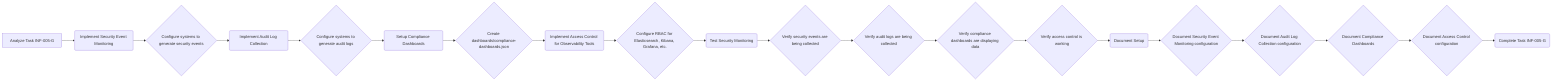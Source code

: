 graph LR
    A[Analyze Task INF-005-G] --> B(Implement Security Event Monitoring);
    B --> C{Configure systems to generate security events};
    C --> D(Implement Audit Log Collection);
    D --> E{Configure systems to generate audit logs};
    E --> F(Setup Compliance Dashboards);
    F --> G{Create dashboards/compliance-dashboards.json};
    G --> H(Implement Access Control for Observability Tools);
    H --> I{Configure RBAC for Elasticsearch, Kibana, Grafana, etc.};
    I --> J(Test Security Monitoring);
    J --> K{Verify security events are being collected};
    K --> L{Verify audit logs are being collected};
    L --> M{Verify compliance dashboards are displaying data};
    M --> N{Verify access control is working};
    N --> O(Document Setup);
    O --> P{Document Security Event Monitoring configuration};
    P --> Q{Document Audit Log Collection configuration};
    Q --> R{Document Compliance Dashboards};
    R --> S{Document Access Control configuration};
    S --> T(Complete Task INF-005-G);